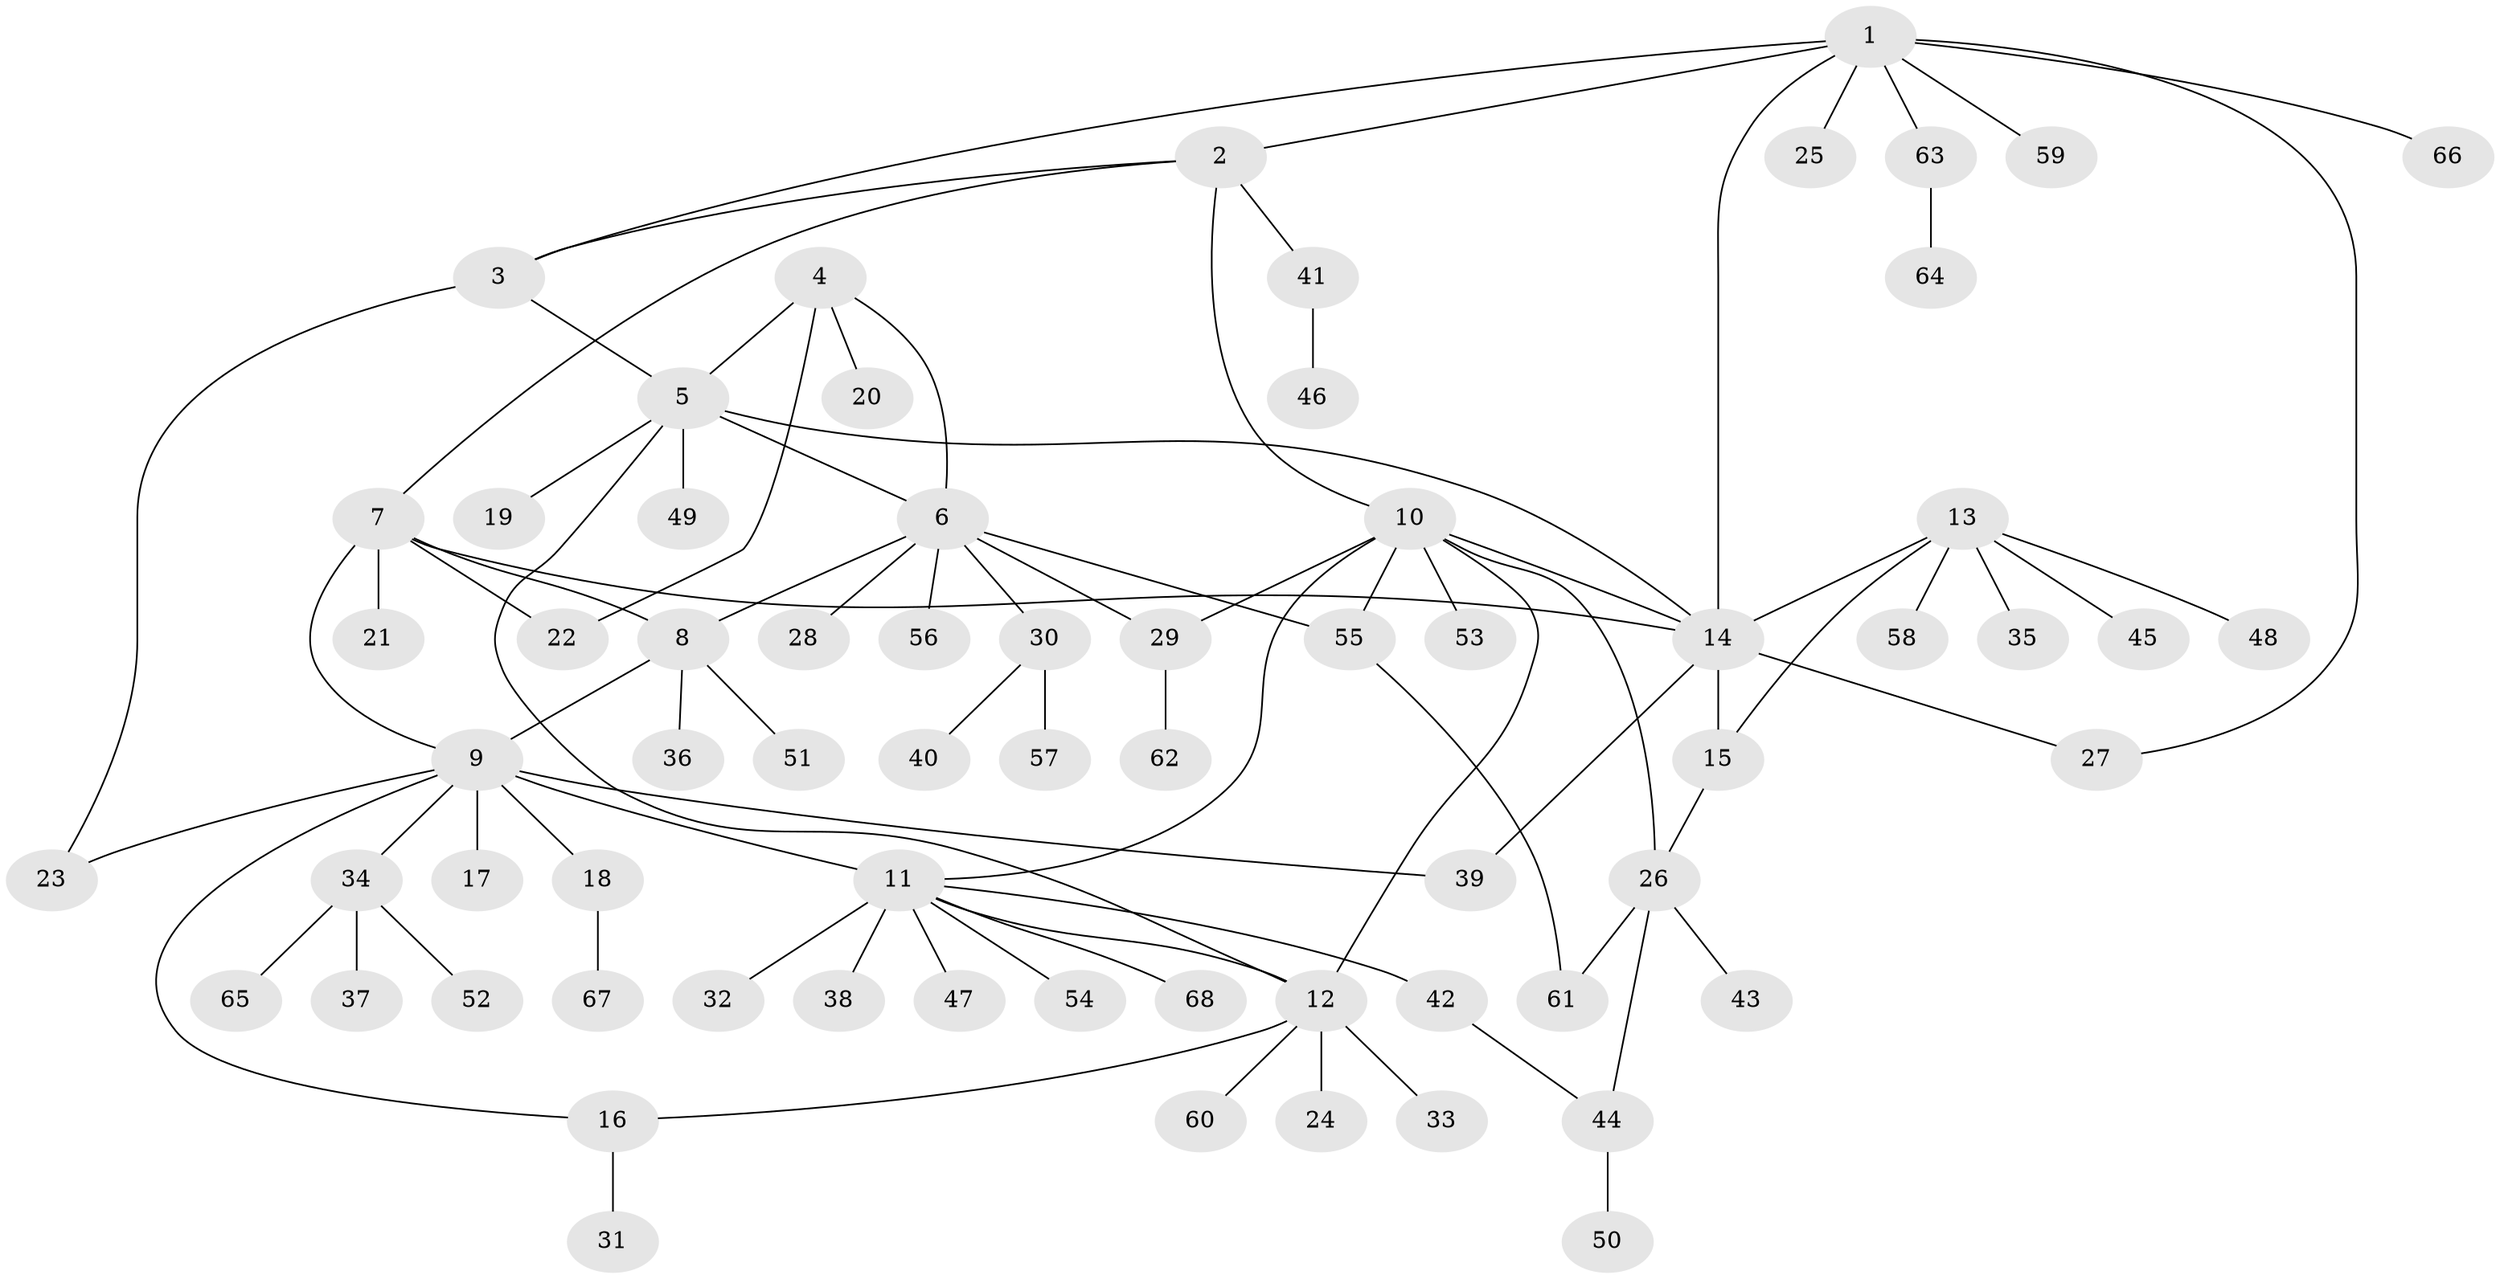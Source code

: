 // coarse degree distribution, {7: 0.02040816326530612, 11: 0.02040816326530612, 4: 0.02040816326530612, 3: 0.10204081632653061, 13: 0.02040816326530612, 9: 0.02040816326530612, 8: 0.061224489795918366, 6: 0.04081632653061224, 5: 0.02040816326530612, 1: 0.6122448979591837, 2: 0.061224489795918366}
// Generated by graph-tools (version 1.1) at 2025/24/03/03/25 07:24:18]
// undirected, 68 vertices, 88 edges
graph export_dot {
graph [start="1"]
  node [color=gray90,style=filled];
  1;
  2;
  3;
  4;
  5;
  6;
  7;
  8;
  9;
  10;
  11;
  12;
  13;
  14;
  15;
  16;
  17;
  18;
  19;
  20;
  21;
  22;
  23;
  24;
  25;
  26;
  27;
  28;
  29;
  30;
  31;
  32;
  33;
  34;
  35;
  36;
  37;
  38;
  39;
  40;
  41;
  42;
  43;
  44;
  45;
  46;
  47;
  48;
  49;
  50;
  51;
  52;
  53;
  54;
  55;
  56;
  57;
  58;
  59;
  60;
  61;
  62;
  63;
  64;
  65;
  66;
  67;
  68;
  1 -- 2;
  1 -- 3;
  1 -- 14;
  1 -- 25;
  1 -- 27;
  1 -- 59;
  1 -- 63;
  1 -- 66;
  2 -- 3;
  2 -- 7;
  2 -- 10;
  2 -- 41;
  3 -- 5;
  3 -- 23;
  4 -- 5;
  4 -- 6;
  4 -- 20;
  4 -- 22;
  5 -- 6;
  5 -- 12;
  5 -- 14;
  5 -- 19;
  5 -- 49;
  6 -- 8;
  6 -- 28;
  6 -- 29;
  6 -- 30;
  6 -- 55;
  6 -- 56;
  7 -- 8;
  7 -- 9;
  7 -- 14;
  7 -- 21;
  7 -- 22;
  8 -- 9;
  8 -- 36;
  8 -- 51;
  9 -- 11;
  9 -- 16;
  9 -- 17;
  9 -- 18;
  9 -- 23;
  9 -- 34;
  9 -- 39;
  10 -- 11;
  10 -- 12;
  10 -- 14;
  10 -- 26;
  10 -- 29;
  10 -- 53;
  10 -- 55;
  11 -- 12;
  11 -- 32;
  11 -- 38;
  11 -- 42;
  11 -- 47;
  11 -- 54;
  11 -- 68;
  12 -- 16;
  12 -- 24;
  12 -- 33;
  12 -- 60;
  13 -- 14;
  13 -- 15;
  13 -- 35;
  13 -- 45;
  13 -- 48;
  13 -- 58;
  14 -- 15;
  14 -- 27;
  14 -- 39;
  15 -- 26;
  16 -- 31;
  18 -- 67;
  26 -- 43;
  26 -- 44;
  26 -- 61;
  29 -- 62;
  30 -- 40;
  30 -- 57;
  34 -- 37;
  34 -- 52;
  34 -- 65;
  41 -- 46;
  42 -- 44;
  44 -- 50;
  55 -- 61;
  63 -- 64;
}
